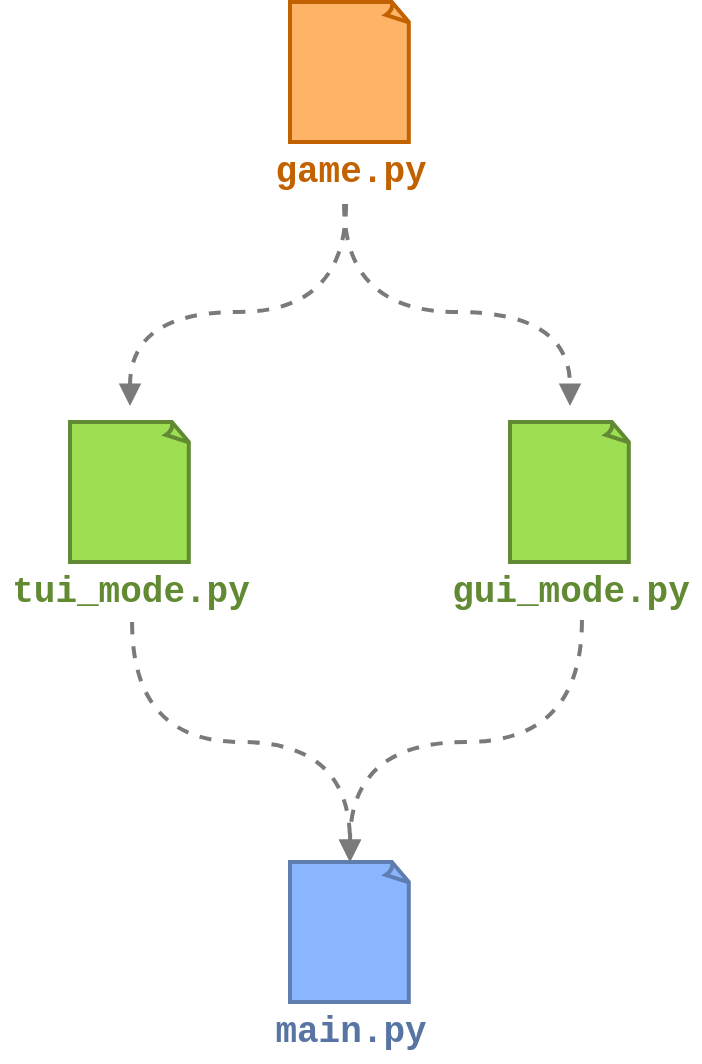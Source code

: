 <mxfile version="14.5.3" type="device"><diagram id="3F-X7HckOxWOOr7KmnGG" name="Page-1"><mxGraphModel dx="1422" dy="813" grid="1" gridSize="10" guides="1" tooltips="1" connect="1" arrows="1" fold="1" page="1" pageScale="1" pageWidth="850" pageHeight="1100" math="0" shadow="0"><root><mxCell id="0"/><mxCell id="1" parent="0"/><mxCell id="2rLXuy470KeqvsqRDNSX-6" value="" style="group;" vertex="1" connectable="0" parent="1"><mxGeometry x="260" y="100" width="90" height="100" as="geometry"/></mxCell><mxCell id="2rLXuy470KeqvsqRDNSX-3" value="" style="whiteSpace=wrap;html=1;shape=mxgraph.basic.document;fontStyle=1;strokeWidth=2;fillColor=#FFB366;strokeColor=#C26100;" vertex="1" parent="2rLXuy470KeqvsqRDNSX-6"><mxGeometry x="15" width="60" height="70" as="geometry"/></mxCell><mxCell id="2rLXuy470KeqvsqRDNSX-5" value="game.py" style="text;html=1;align=center;verticalAlign=middle;resizable=0;points=[];autosize=1;fontSize=18;fontFamily=Courier New;fontStyle=1;fontColor=#C26100;" vertex="1" parent="2rLXuy470KeqvsqRDNSX-6"><mxGeometry y="70" width="90" height="30" as="geometry"/></mxCell><mxCell id="2rLXuy470KeqvsqRDNSX-7" value="" style="group;" vertex="1" connectable="0" parent="1"><mxGeometry x="260" y="530" width="90" height="100" as="geometry"/></mxCell><mxCell id="2rLXuy470KeqvsqRDNSX-8" value="" style="whiteSpace=wrap;html=1;shape=mxgraph.basic.document;fontStyle=1;strokeWidth=2;fillColor=#8AB5FF;strokeColor=#5F7DB0;" vertex="1" parent="2rLXuy470KeqvsqRDNSX-7"><mxGeometry x="15" width="60" height="70" as="geometry"/></mxCell><mxCell id="2rLXuy470KeqvsqRDNSX-9" value="main.py" style="text;html=1;align=center;verticalAlign=middle;resizable=0;points=[];autosize=1;fontSize=18;fontFamily=Courier New;fontStyle=1;fontColor=#5874A3;" vertex="1" parent="2rLXuy470KeqvsqRDNSX-7"><mxGeometry y="70" width="90" height="30" as="geometry"/></mxCell><mxCell id="2rLXuy470KeqvsqRDNSX-10" value="" style="group;" vertex="1" connectable="0" parent="1"><mxGeometry x="150" y="310" width="110" height="100" as="geometry"/></mxCell><mxCell id="2rLXuy470KeqvsqRDNSX-11" value="" style="whiteSpace=wrap;html=1;shape=mxgraph.basic.document;fontStyle=1;strokeWidth=2;fillColor=#9DDE52;strokeColor=#618A33;" vertex="1" parent="2rLXuy470KeqvsqRDNSX-10"><mxGeometry x="15" width="60" height="70" as="geometry"/></mxCell><mxCell id="2rLXuy470KeqvsqRDNSX-12" value="tui_mode.py" style="text;html=1;align=center;verticalAlign=middle;resizable=0;points=[];autosize=1;fontSize=18;fontFamily=Courier New;fontStyle=1;fontColor=#618A33;" vertex="1" parent="2rLXuy470KeqvsqRDNSX-10"><mxGeometry x="-20" y="70" width="130" height="30" as="geometry"/></mxCell><mxCell id="2rLXuy470KeqvsqRDNSX-13" value="" style="group;" vertex="1" connectable="0" parent="1"><mxGeometry x="370" y="310" width="110" height="100" as="geometry"/></mxCell><mxCell id="2rLXuy470KeqvsqRDNSX-14" value="" style="whiteSpace=wrap;html=1;shape=mxgraph.basic.document;fontStyle=1;fillColor=#9DDE52;strokeWidth=2;strokeColor=#618A33;" vertex="1" parent="2rLXuy470KeqvsqRDNSX-13"><mxGeometry x="15" width="60" height="70" as="geometry"/></mxCell><mxCell id="2rLXuy470KeqvsqRDNSX-15" value="gui_mode.py" style="text;html=1;align=center;verticalAlign=middle;resizable=0;points=[];autosize=1;fontSize=18;fontFamily=Courier New;fontStyle=1;fontColor=#618A33;" vertex="1" parent="2rLXuy470KeqvsqRDNSX-13"><mxGeometry x="-20" y="70" width="130" height="30" as="geometry"/></mxCell><mxCell id="2rLXuy470KeqvsqRDNSX-20" style="edgeStyle=orthogonalEdgeStyle;rounded=0;orthogonalLoop=1;jettySize=auto;html=1;entryX=0.5;entryY=0;entryDx=0;entryDy=0;entryPerimeter=0;fontFamily=Courier New;fontSize=18;curved=1;exitX=0.508;exitY=1;exitDx=0;exitDy=0;exitPerimeter=0;endArrow=block;endFill=1;dashed=1;targetPerimeterSpacing=8;sourcePerimeterSpacing=8;strokeWidth=2;strokeColor=#7A7A7A;" edge="1" parent="1" source="2rLXuy470KeqvsqRDNSX-12" target="2rLXuy470KeqvsqRDNSX-8"><mxGeometry relative="1" as="geometry"/></mxCell><mxCell id="2rLXuy470KeqvsqRDNSX-22" style="edgeStyle=orthogonalEdgeStyle;curved=1;rounded=0;orthogonalLoop=1;jettySize=auto;html=1;entryX=0.5;entryY=0;entryDx=0;entryDy=0;entryPerimeter=0;fontFamily=Courier New;fontSize=18;exitX=0.546;exitY=0.967;exitDx=0;exitDy=0;exitPerimeter=0;endArrow=block;endFill=1;dashed=1;targetPerimeterSpacing=8;sourcePerimeterSpacing=8;strokeWidth=2;strokeColor=#7A7A7A;" edge="1" parent="1" source="2rLXuy470KeqvsqRDNSX-15" target="2rLXuy470KeqvsqRDNSX-8"><mxGeometry relative="1" as="geometry"/></mxCell><mxCell id="2rLXuy470KeqvsqRDNSX-23" style="edgeStyle=orthogonalEdgeStyle;curved=1;rounded=0;orthogonalLoop=1;jettySize=auto;html=1;endArrow=block;endFill=1;fontFamily=Courier New;fontSize=18;exitX=0.467;exitY=1.033;exitDx=0;exitDy=0;exitPerimeter=0;dashed=1;targetPerimeterSpacing=8;sourcePerimeterSpacing=8;strokeWidth=2;strokeColor=#7A7A7A;" edge="1" parent="1" source="2rLXuy470KeqvsqRDNSX-5" target="2rLXuy470KeqvsqRDNSX-14"><mxGeometry relative="1" as="geometry"/></mxCell><mxCell id="2rLXuy470KeqvsqRDNSX-24" style="edgeStyle=orthogonalEdgeStyle;curved=1;rounded=0;orthogonalLoop=1;jettySize=auto;html=1;endArrow=block;endFill=1;fontFamily=Courier New;fontSize=18;exitX=0.478;exitY=1.033;exitDx=0;exitDy=0;exitPerimeter=0;dashed=1;targetPerimeterSpacing=8;sourcePerimeterSpacing=8;strokeWidth=2;strokeColor=#7A7A7A;" edge="1" parent="1" source="2rLXuy470KeqvsqRDNSX-5" target="2rLXuy470KeqvsqRDNSX-11"><mxGeometry relative="1" as="geometry"><mxPoint x="302.03" y="160.99" as="sourcePoint"/><mxPoint x="425" y="320" as="targetPoint"/></mxGeometry></mxCell></root></mxGraphModel></diagram></mxfile>